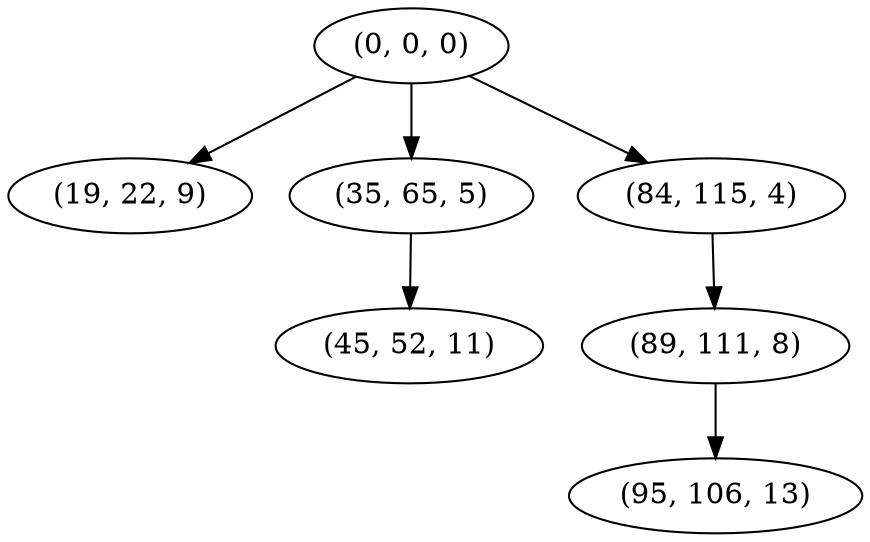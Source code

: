 digraph tree {
    "(0, 0, 0)";
    "(19, 22, 9)";
    "(35, 65, 5)";
    "(45, 52, 11)";
    "(84, 115, 4)";
    "(89, 111, 8)";
    "(95, 106, 13)";
    "(0, 0, 0)" -> "(19, 22, 9)";
    "(0, 0, 0)" -> "(35, 65, 5)";
    "(0, 0, 0)" -> "(84, 115, 4)";
    "(35, 65, 5)" -> "(45, 52, 11)";
    "(84, 115, 4)" -> "(89, 111, 8)";
    "(89, 111, 8)" -> "(95, 106, 13)";
}
